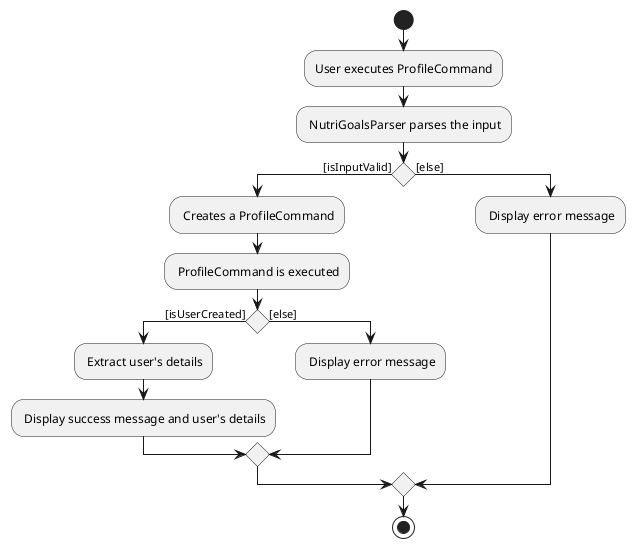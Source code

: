 @startuml

start
:User executes ProfileCommand;

: NutriGoalsParser parses the input;

if () then ([isInputValid])
    : Creates a ProfileCommand;
    : ProfileCommand is executed;
    if () then ([isUserCreated])
        : Extract user's details;
        : Display success message and user's details;
    else ([else])
        : Display error message;
    endif
else ([else])
    : Display error message;
endif
stop

@enduml
